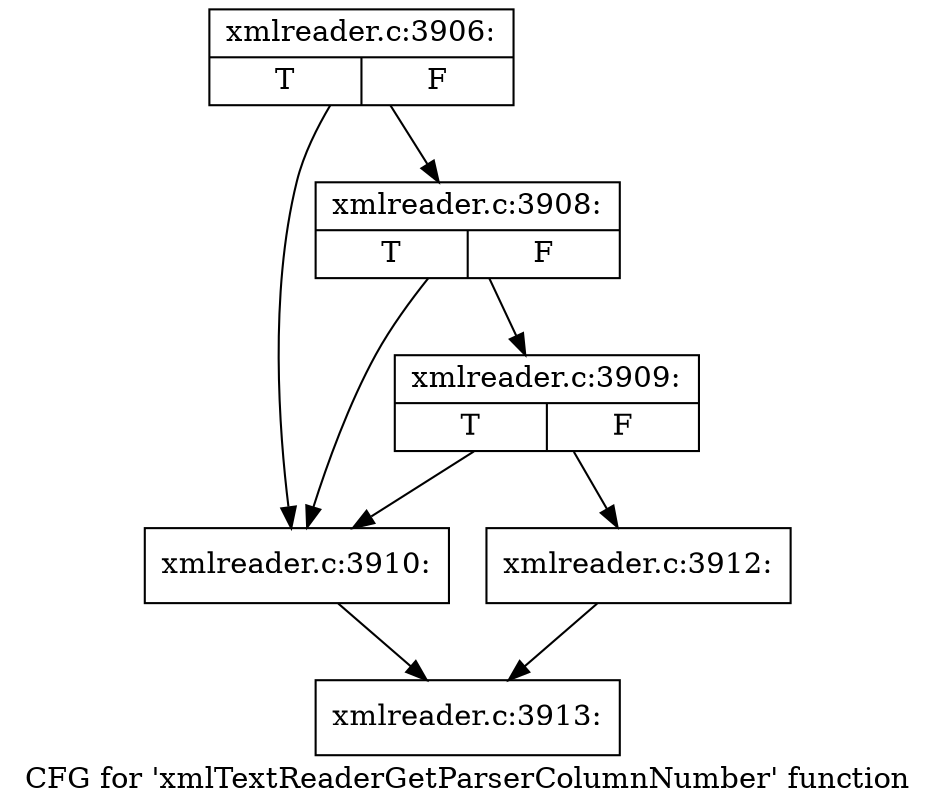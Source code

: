 digraph "CFG for 'xmlTextReaderGetParserColumnNumber' function" {
	label="CFG for 'xmlTextReaderGetParserColumnNumber' function";

	Node0x475ef70 [shape=record,label="{xmlreader.c:3906:|{<s0>T|<s1>F}}"];
	Node0x475ef70 -> Node0x475ec40;
	Node0x475ef70 -> Node0x4760390;
	Node0x4760390 [shape=record,label="{xmlreader.c:3908:|{<s0>T|<s1>F}}"];
	Node0x4760390 -> Node0x475ec40;
	Node0x4760390 -> Node0x4760340;
	Node0x4760340 [shape=record,label="{xmlreader.c:3909:|{<s0>T|<s1>F}}"];
	Node0x4760340 -> Node0x475ec40;
	Node0x4760340 -> Node0x47602f0;
	Node0x475ec40 [shape=record,label="{xmlreader.c:3910:}"];
	Node0x475ec40 -> Node0x4761430;
	Node0x47602f0 [shape=record,label="{xmlreader.c:3912:}"];
	Node0x47602f0 -> Node0x4761430;
	Node0x4761430 [shape=record,label="{xmlreader.c:3913:}"];
}

